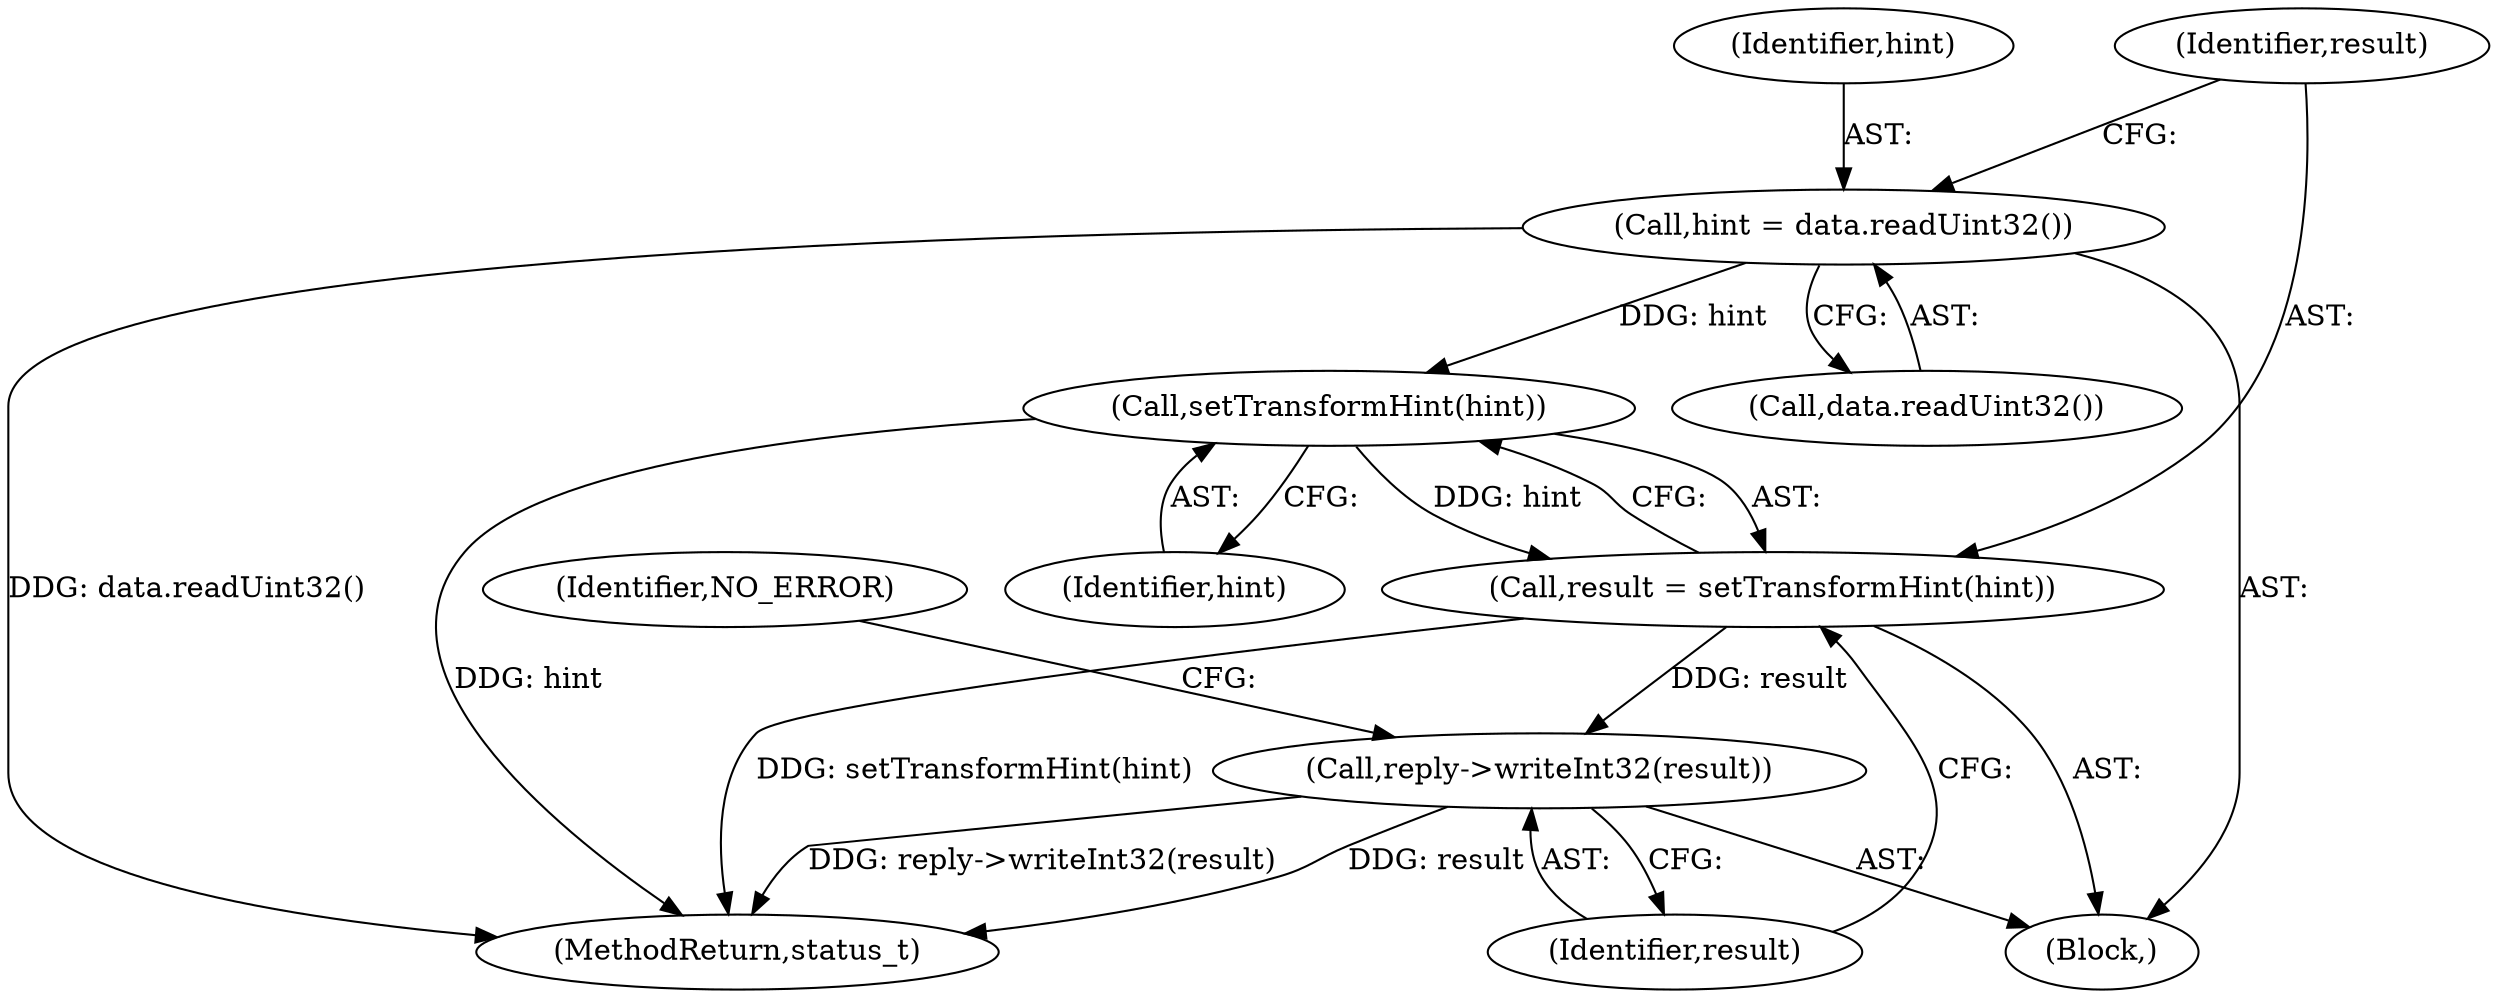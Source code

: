 digraph "0_Android_a30d7d90c4f718e46fb41a99b3d52800e1011b73@API" {
"1000457" [label="(Call,hint = data.readUint32())"];
"1000463" [label="(Call,setTransformHint(hint))"];
"1000461" [label="(Call,result = setTransformHint(hint))"];
"1000465" [label="(Call,reply->writeInt32(result))"];
"1000458" [label="(Identifier,hint)"];
"1000462" [label="(Identifier,result)"];
"1000468" [label="(Identifier,NO_ERROR)"];
"1000457" [label="(Call,hint = data.readUint32())"];
"1000515" [label="(MethodReturn,status_t)"];
"1000461" [label="(Call,result = setTransformHint(hint))"];
"1000464" [label="(Identifier,hint)"];
"1000459" [label="(Call,data.readUint32())"];
"1000463" [label="(Call,setTransformHint(hint))"];
"1000451" [label="(Block,)"];
"1000466" [label="(Identifier,result)"];
"1000465" [label="(Call,reply->writeInt32(result))"];
"1000457" -> "1000451"  [label="AST: "];
"1000457" -> "1000459"  [label="CFG: "];
"1000458" -> "1000457"  [label="AST: "];
"1000459" -> "1000457"  [label="AST: "];
"1000462" -> "1000457"  [label="CFG: "];
"1000457" -> "1000515"  [label="DDG: data.readUint32()"];
"1000457" -> "1000463"  [label="DDG: hint"];
"1000463" -> "1000461"  [label="AST: "];
"1000463" -> "1000464"  [label="CFG: "];
"1000464" -> "1000463"  [label="AST: "];
"1000461" -> "1000463"  [label="CFG: "];
"1000463" -> "1000515"  [label="DDG: hint"];
"1000463" -> "1000461"  [label="DDG: hint"];
"1000461" -> "1000451"  [label="AST: "];
"1000462" -> "1000461"  [label="AST: "];
"1000466" -> "1000461"  [label="CFG: "];
"1000461" -> "1000515"  [label="DDG: setTransformHint(hint)"];
"1000461" -> "1000465"  [label="DDG: result"];
"1000465" -> "1000451"  [label="AST: "];
"1000465" -> "1000466"  [label="CFG: "];
"1000466" -> "1000465"  [label="AST: "];
"1000468" -> "1000465"  [label="CFG: "];
"1000465" -> "1000515"  [label="DDG: reply->writeInt32(result)"];
"1000465" -> "1000515"  [label="DDG: result"];
}
